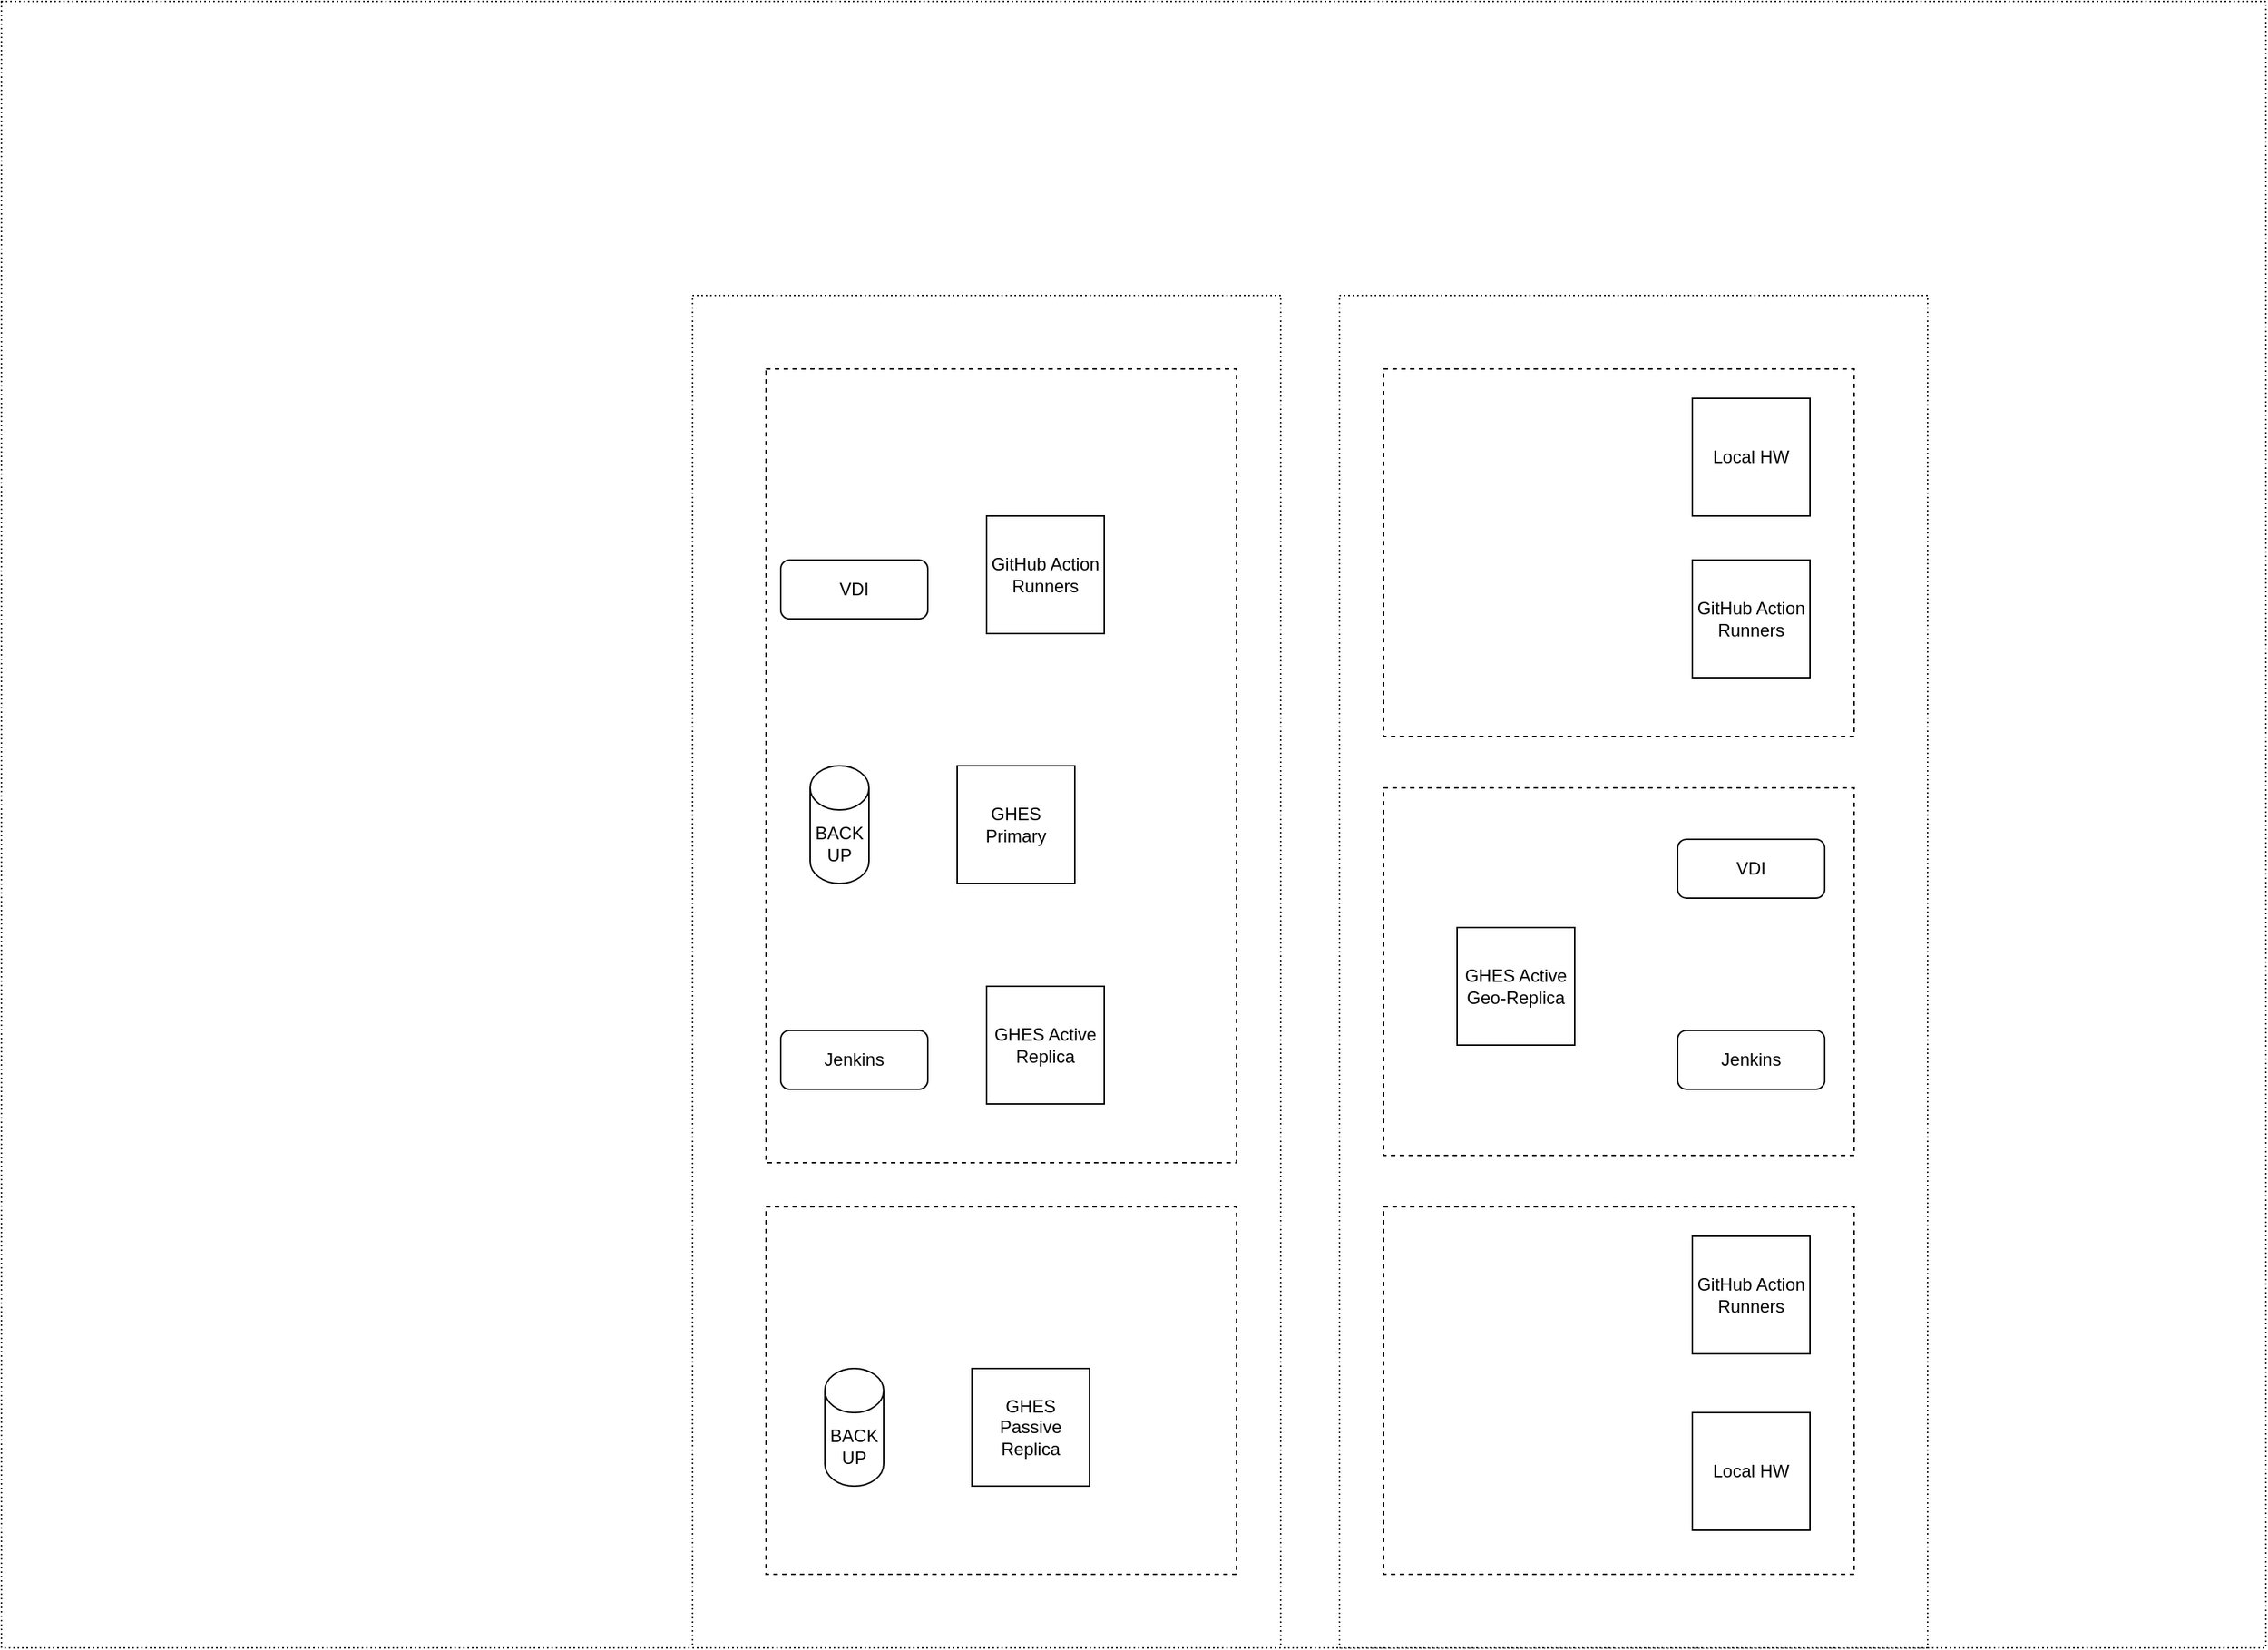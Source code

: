 <mxfile version="21.6.8" type="github">
  <diagram name="Page-1" id="dhCtrs8Qw_YC4Ahk7rUd">
    <mxGraphModel dx="1562" dy="990" grid="1" gridSize="10" guides="1" tooltips="1" connect="1" arrows="1" fold="1" page="1" pageScale="1" pageWidth="850" pageHeight="1100" math="0" shadow="0">
      <root>
        <mxCell id="0" />
        <mxCell id="1" parent="0" />
        <mxCell id="b4d6NElbvHdcSz12_6u4-4" value="" style="rounded=0;whiteSpace=wrap;html=1;dashed=1;dashPattern=1 2;" vertex="1" parent="1">
          <mxGeometry x="290" y="510" width="1540" height="1120" as="geometry" />
        </mxCell>
        <mxCell id="b4d6NElbvHdcSz12_6u4-47" value="" style="rounded=0;whiteSpace=wrap;html=1;dashed=1;dashPattern=1 2;" vertex="1" parent="1">
          <mxGeometry x="1200" y="710" width="400" height="920" as="geometry" />
        </mxCell>
        <mxCell id="b4d6NElbvHdcSz12_6u4-49" value="" style="rounded=0;whiteSpace=wrap;html=1;dashed=1;" vertex="1" parent="1">
          <mxGeometry x="1230" y="760" width="320" height="250" as="geometry" />
        </mxCell>
        <mxCell id="b4d6NElbvHdcSz12_6u4-50" value="" style="rounded=0;whiteSpace=wrap;html=1;dashed=1;" vertex="1" parent="1">
          <mxGeometry x="1230" y="1045" width="320" height="250" as="geometry" />
        </mxCell>
        <mxCell id="b4d6NElbvHdcSz12_6u4-51" value="" style="rounded=0;whiteSpace=wrap;html=1;dashed=1;" vertex="1" parent="1">
          <mxGeometry x="1230" y="1330" width="320" height="250" as="geometry" />
        </mxCell>
        <mxCell id="b4d6NElbvHdcSz12_6u4-52" value="GitHub Action Runners" style="whiteSpace=wrap;html=1;aspect=fixed;" vertex="1" parent="1">
          <mxGeometry x="1440" y="890" width="80" height="80" as="geometry" />
        </mxCell>
        <mxCell id="b4d6NElbvHdcSz12_6u4-54" value="GitHub Action Runners" style="whiteSpace=wrap;html=1;aspect=fixed;" vertex="1" parent="1">
          <mxGeometry x="1440" y="1350" width="80" height="80" as="geometry" />
        </mxCell>
        <mxCell id="b4d6NElbvHdcSz12_6u4-56" value="Local HW" style="whiteSpace=wrap;html=1;aspect=fixed;" vertex="1" parent="1">
          <mxGeometry x="1440" y="1470" width="80" height="80" as="geometry" />
        </mxCell>
        <mxCell id="b4d6NElbvHdcSz12_6u4-57" value="Local HW" style="whiteSpace=wrap;html=1;aspect=fixed;" vertex="1" parent="1">
          <mxGeometry x="1440" y="780" width="80" height="80" as="geometry" />
        </mxCell>
        <mxCell id="b4d6NElbvHdcSz12_6u4-59" value="GHES Active Geo-Replica" style="whiteSpace=wrap;html=1;aspect=fixed;" vertex="1" parent="1">
          <mxGeometry x="1280" y="1140" width="80" height="80" as="geometry" />
        </mxCell>
        <mxCell id="b4d6NElbvHdcSz12_6u4-64" value="" style="rounded=0;whiteSpace=wrap;html=1;dashed=1;dashPattern=1 2;" vertex="1" parent="1">
          <mxGeometry x="760" y="710" width="400" height="920" as="geometry" />
        </mxCell>
        <mxCell id="b4d6NElbvHdcSz12_6u4-65" value="" style="rounded=0;whiteSpace=wrap;html=1;dashed=1;" vertex="1" parent="1">
          <mxGeometry x="810" y="760" width="320" height="540" as="geometry" />
        </mxCell>
        <mxCell id="b4d6NElbvHdcSz12_6u4-66" value="" style="rounded=0;whiteSpace=wrap;html=1;dashed=1;" vertex="1" parent="1">
          <mxGeometry x="810" y="1330" width="320" height="250" as="geometry" />
        </mxCell>
        <mxCell id="b4d6NElbvHdcSz12_6u4-67" value="GitHub Action Runners" style="whiteSpace=wrap;html=1;aspect=fixed;" vertex="1" parent="1">
          <mxGeometry x="960" y="860" width="80" height="80" as="geometry" />
        </mxCell>
        <mxCell id="b4d6NElbvHdcSz12_6u4-68" value="GHES Primary" style="whiteSpace=wrap;html=1;aspect=fixed;" vertex="1" parent="1">
          <mxGeometry x="940" y="1030" width="80" height="80" as="geometry" />
        </mxCell>
        <mxCell id="b4d6NElbvHdcSz12_6u4-69" value="GHES Active Replica" style="whiteSpace=wrap;html=1;aspect=fixed;" vertex="1" parent="1">
          <mxGeometry x="960" y="1180" width="80" height="80" as="geometry" />
        </mxCell>
        <mxCell id="b4d6NElbvHdcSz12_6u4-70" value="Jenkins" style="rounded=1;whiteSpace=wrap;html=1;" vertex="1" parent="1">
          <mxGeometry x="820" y="1210" width="100" height="40" as="geometry" />
        </mxCell>
        <mxCell id="b4d6NElbvHdcSz12_6u4-71" value="BACK&lt;br&gt;UP" style="shape=cylinder3;whiteSpace=wrap;html=1;boundedLbl=1;backgroundOutline=1;size=15;" vertex="1" parent="1">
          <mxGeometry x="840" y="1030" width="40" height="80" as="geometry" />
        </mxCell>
        <mxCell id="b4d6NElbvHdcSz12_6u4-72" value="VDI" style="rounded=1;whiteSpace=wrap;html=1;" vertex="1" parent="1">
          <mxGeometry x="820" y="890" width="100" height="40" as="geometry" />
        </mxCell>
        <mxCell id="b4d6NElbvHdcSz12_6u4-73" value="VDI" style="rounded=1;whiteSpace=wrap;html=1;" vertex="1" parent="1">
          <mxGeometry x="1430" y="1080" width="100" height="40" as="geometry" />
        </mxCell>
        <mxCell id="b4d6NElbvHdcSz12_6u4-75" value="GHES Passive Replica" style="whiteSpace=wrap;html=1;aspect=fixed;" vertex="1" parent="1">
          <mxGeometry x="950" y="1440" width="80" height="80" as="geometry" />
        </mxCell>
        <mxCell id="b4d6NElbvHdcSz12_6u4-76" value="BACK&lt;br&gt;UP" style="shape=cylinder3;whiteSpace=wrap;html=1;boundedLbl=1;backgroundOutline=1;size=15;" vertex="1" parent="1">
          <mxGeometry x="850" y="1440" width="40" height="80" as="geometry" />
        </mxCell>
        <mxCell id="b4d6NElbvHdcSz12_6u4-78" value="Jenkins" style="rounded=1;whiteSpace=wrap;html=1;" vertex="1" parent="1">
          <mxGeometry x="1430" y="1210" width="100" height="40" as="geometry" />
        </mxCell>
      </root>
    </mxGraphModel>
  </diagram>
</mxfile>
